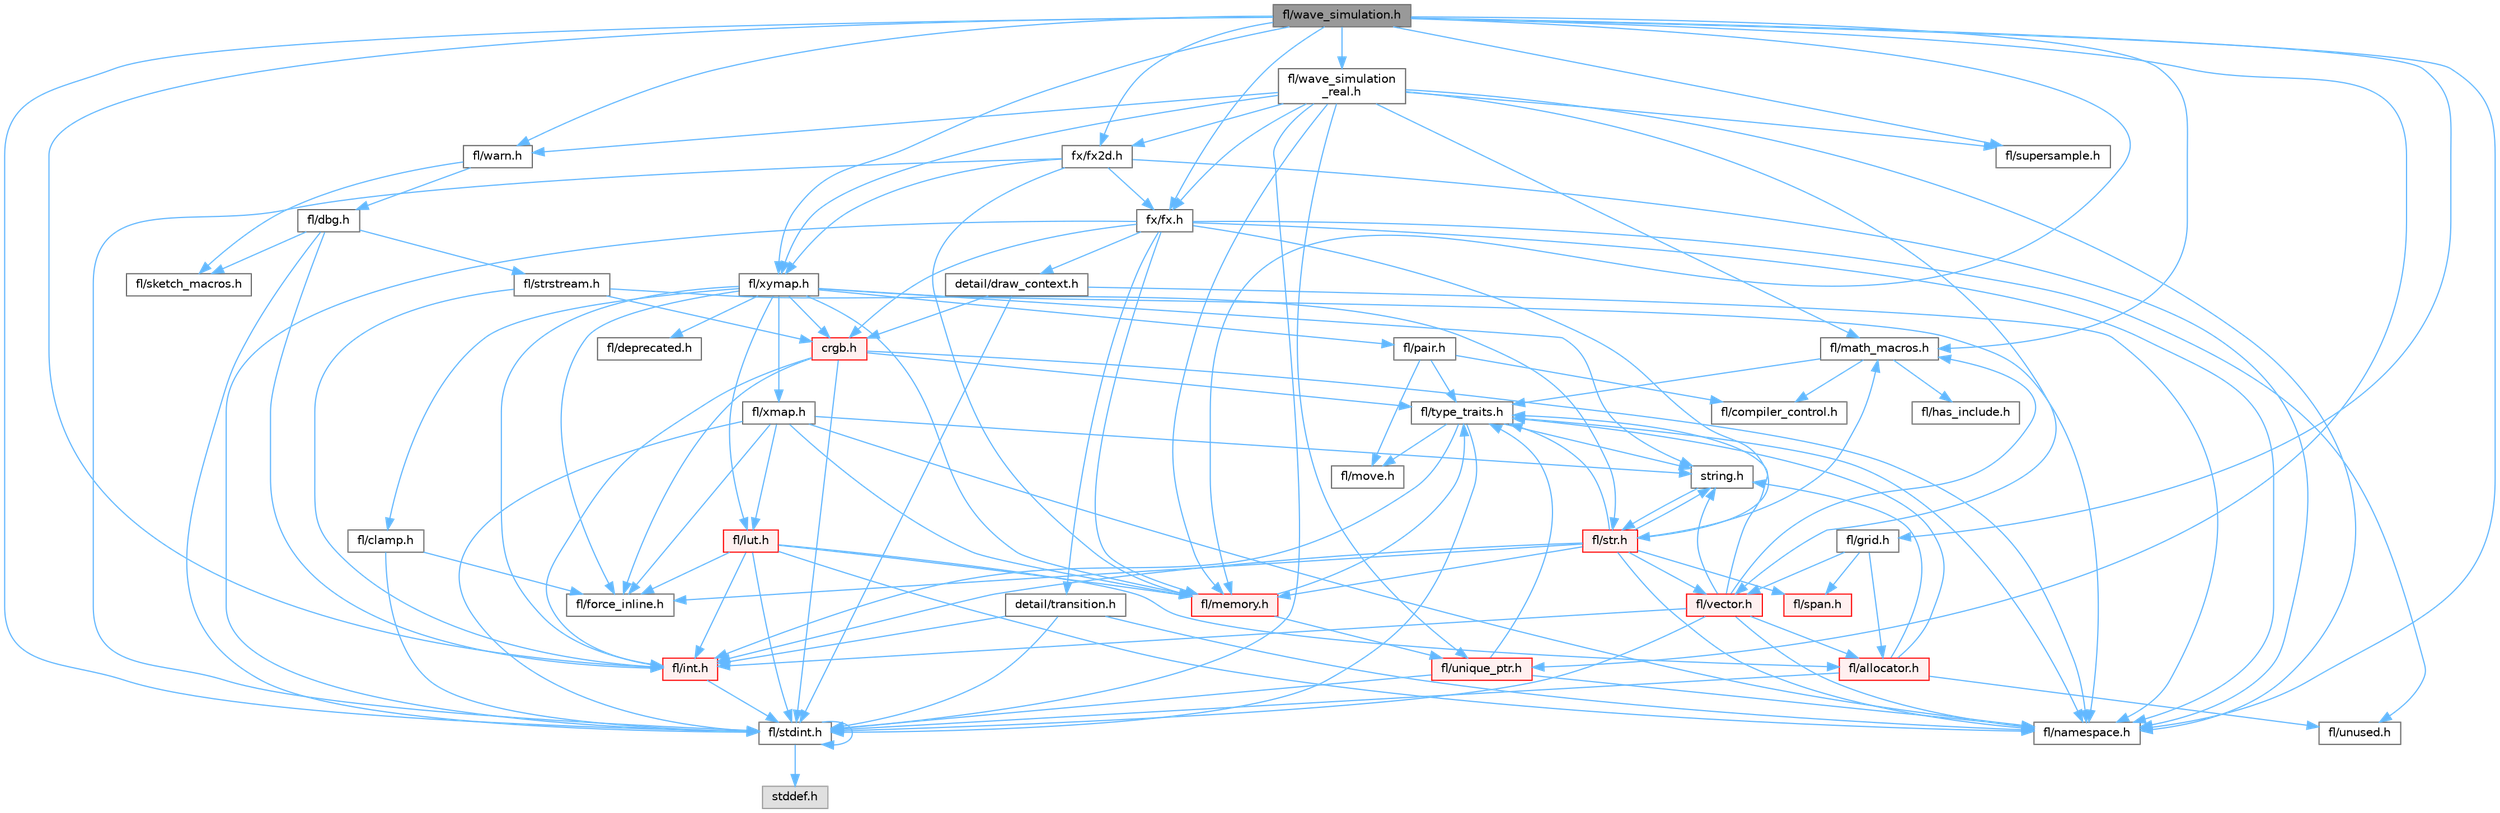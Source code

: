 digraph "fl/wave_simulation.h"
{
 // INTERACTIVE_SVG=YES
 // LATEX_PDF_SIZE
  bgcolor="transparent";
  edge [fontname=Helvetica,fontsize=10,labelfontname=Helvetica,labelfontsize=10];
  node [fontname=Helvetica,fontsize=10,shape=box,height=0.2,width=0.4];
  Node1 [id="Node000001",label="fl/wave_simulation.h",height=0.2,width=0.4,color="gray40", fillcolor="grey60", style="filled", fontcolor="black",tooltip=" "];
  Node1 -> Node2 [id="edge1_Node000001_Node000002",color="steelblue1",style="solid",tooltip=" "];
  Node2 [id="Node000002",label="fl/stdint.h",height=0.2,width=0.4,color="grey40", fillcolor="white", style="filled",URL="$df/dd8/stdint_8h.html",tooltip=" "];
  Node2 -> Node3 [id="edge2_Node000002_Node000003",color="steelblue1",style="solid",tooltip=" "];
  Node3 [id="Node000003",label="stddef.h",height=0.2,width=0.4,color="grey60", fillcolor="#E0E0E0", style="filled",tooltip=" "];
  Node2 -> Node2 [id="edge3_Node000002_Node000002",color="steelblue1",style="solid",tooltip=" "];
  Node1 -> Node4 [id="edge4_Node000001_Node000004",color="steelblue1",style="solid",tooltip=" "];
  Node4 [id="Node000004",label="fl/math_macros.h",height=0.2,width=0.4,color="grey40", fillcolor="white", style="filled",URL="$d8/db8/math__macros_8h.html",tooltip=" "];
  Node4 -> Node5 [id="edge5_Node000004_Node000005",color="steelblue1",style="solid",tooltip=" "];
  Node5 [id="Node000005",label="fl/has_include.h",height=0.2,width=0.4,color="grey40", fillcolor="white", style="filled",URL="$da/d99/has__include_8h.html",tooltip=" "];
  Node4 -> Node6 [id="edge6_Node000004_Node000006",color="steelblue1",style="solid",tooltip=" "];
  Node6 [id="Node000006",label="fl/compiler_control.h",height=0.2,width=0.4,color="grey40", fillcolor="white", style="filled",URL="$d4/d54/compiler__control_8h.html",tooltip=" "];
  Node4 -> Node7 [id="edge7_Node000004_Node000007",color="steelblue1",style="solid",tooltip=" "];
  Node7 [id="Node000007",label="fl/type_traits.h",height=0.2,width=0.4,color="grey40", fillcolor="white", style="filled",URL="$df/d63/type__traits_8h.html",tooltip=" "];
  Node7 -> Node8 [id="edge8_Node000007_Node000008",color="steelblue1",style="solid",tooltip=" "];
  Node8 [id="Node000008",label="string.h",height=0.2,width=0.4,color="grey40", fillcolor="white", style="filled",URL="$da/d66/string_8h.html",tooltip=" "];
  Node8 -> Node9 [id="edge9_Node000008_Node000009",color="steelblue1",style="solid",tooltip=" "];
  Node9 [id="Node000009",label="fl/str.h",height=0.2,width=0.4,color="red", fillcolor="#FFF0F0", style="filled",URL="$d1/d93/str_8h.html",tooltip=" "];
  Node9 -> Node10 [id="edge10_Node000009_Node000010",color="steelblue1",style="solid",tooltip=" "];
  Node10 [id="Node000010",label="fl/int.h",height=0.2,width=0.4,color="red", fillcolor="#FFF0F0", style="filled",URL="$d3/d7e/int_8h.html",tooltip=" "];
  Node10 -> Node2 [id="edge11_Node000010_Node000002",color="steelblue1",style="solid",tooltip=" "];
  Node9 -> Node8 [id="edge12_Node000009_Node000008",color="steelblue1",style="solid",tooltip=" "];
  Node9 -> Node4 [id="edge13_Node000009_Node000004",color="steelblue1",style="solid",tooltip=" "];
  Node9 -> Node18 [id="edge14_Node000009_Node000018",color="steelblue1",style="solid",tooltip=" "];
  Node18 [id="Node000018",label="fl/namespace.h",height=0.2,width=0.4,color="grey40", fillcolor="white", style="filled",URL="$df/d2a/namespace_8h.html",tooltip="Implements the FastLED namespace macros."];
  Node9 -> Node19 [id="edge15_Node000009_Node000019",color="steelblue1",style="solid",tooltip=" "];
  Node19 [id="Node000019",label="fl/memory.h",height=0.2,width=0.4,color="red", fillcolor="#FFF0F0", style="filled",URL="$dc/d18/memory_8h.html",tooltip=" "];
  Node19 -> Node22 [id="edge16_Node000019_Node000022",color="steelblue1",style="solid",tooltip=" "];
  Node22 [id="Node000022",label="fl/unique_ptr.h",height=0.2,width=0.4,color="red", fillcolor="#FFF0F0", style="filled",URL="$da/d4b/unique__ptr_8h.html",tooltip=" "];
  Node22 -> Node18 [id="edge17_Node000022_Node000018",color="steelblue1",style="solid",tooltip=" "];
  Node22 -> Node7 [id="edge18_Node000022_Node000007",color="steelblue1",style="solid",tooltip=" "];
  Node22 -> Node2 [id="edge19_Node000022_Node000002",color="steelblue1",style="solid",tooltip=" "];
  Node19 -> Node7 [id="edge20_Node000019_Node000007",color="steelblue1",style="solid",tooltip=" "];
  Node9 -> Node7 [id="edge21_Node000009_Node000007",color="steelblue1",style="solid",tooltip=" "];
  Node9 -> Node46 [id="edge22_Node000009_Node000046",color="steelblue1",style="solid",tooltip=" "];
  Node46 [id="Node000046",label="fl/vector.h",height=0.2,width=0.4,color="red", fillcolor="#FFF0F0", style="filled",URL="$d6/d68/vector_8h.html",tooltip=" "];
  Node46 -> Node2 [id="edge23_Node000046_Node000002",color="steelblue1",style="solid",tooltip=" "];
  Node46 -> Node10 [id="edge24_Node000046_Node000010",color="steelblue1",style="solid",tooltip=" "];
  Node46 -> Node8 [id="edge25_Node000046_Node000008",color="steelblue1",style="solid",tooltip=" "];
  Node46 -> Node4 [id="edge26_Node000046_Node000004",color="steelblue1",style="solid",tooltip=" "];
  Node46 -> Node18 [id="edge27_Node000046_Node000018",color="steelblue1",style="solid",tooltip=" "];
  Node46 -> Node28 [id="edge28_Node000046_Node000028",color="steelblue1",style="solid",tooltip=" "];
  Node28 [id="Node000028",label="fl/allocator.h",height=0.2,width=0.4,color="red", fillcolor="#FFF0F0", style="filled",URL="$da/da9/allocator_8h.html",tooltip=" "];
  Node28 -> Node8 [id="edge29_Node000028_Node000008",color="steelblue1",style="solid",tooltip=" "];
  Node28 -> Node7 [id="edge30_Node000028_Node000007",color="steelblue1",style="solid",tooltip=" "];
  Node28 -> Node32 [id="edge31_Node000028_Node000032",color="steelblue1",style="solid",tooltip=" "];
  Node32 [id="Node000032",label="fl/unused.h",height=0.2,width=0.4,color="grey40", fillcolor="white", style="filled",URL="$d8/d4b/unused_8h.html",tooltip=" "];
  Node28 -> Node2 [id="edge32_Node000028_Node000002",color="steelblue1",style="solid",tooltip=" "];
  Node46 -> Node7 [id="edge33_Node000046_Node000007",color="steelblue1",style="solid",tooltip=" "];
  Node9 -> Node49 [id="edge34_Node000009_Node000049",color="steelblue1",style="solid",tooltip=" "];
  Node49 [id="Node000049",label="fl/span.h",height=0.2,width=0.4,color="red", fillcolor="#FFF0F0", style="filled",URL="$d4/d7a/span_8h.html",tooltip=" "];
  Node9 -> Node15 [id="edge35_Node000009_Node000015",color="steelblue1",style="solid",tooltip=" "];
  Node15 [id="Node000015",label="fl/force_inline.h",height=0.2,width=0.4,color="grey40", fillcolor="white", style="filled",URL="$d4/d64/force__inline_8h.html",tooltip=" "];
  Node7 -> Node2 [id="edge36_Node000007_Node000002",color="steelblue1",style="solid",tooltip=" "];
  Node7 -> Node18 [id="edge37_Node000007_Node000018",color="steelblue1",style="solid",tooltip=" "];
  Node7 -> Node17 [id="edge38_Node000007_Node000017",color="steelblue1",style="solid",tooltip=" "];
  Node17 [id="Node000017",label="fl/move.h",height=0.2,width=0.4,color="grey40", fillcolor="white", style="filled",URL="$d9/d83/move_8h.html",tooltip=" "];
  Node7 -> Node10 [id="edge39_Node000007_Node000010",color="steelblue1",style="solid",tooltip=" "];
  Node1 -> Node18 [id="edge40_Node000001_Node000018",color="steelblue1",style="solid",tooltip=" "];
  Node1 -> Node22 [id="edge41_Node000001_Node000022",color="steelblue1",style="solid",tooltip=" "];
  Node1 -> Node51 [id="edge42_Node000001_Node000051",color="steelblue1",style="solid",tooltip=" "];
  Node51 [id="Node000051",label="fl/warn.h",height=0.2,width=0.4,color="grey40", fillcolor="white", style="filled",URL="$de/d77/warn_8h.html",tooltip=" "];
  Node51 -> Node52 [id="edge43_Node000051_Node000052",color="steelblue1",style="solid",tooltip=" "];
  Node52 [id="Node000052",label="fl/dbg.h",height=0.2,width=0.4,color="grey40", fillcolor="white", style="filled",URL="$d6/d01/dbg_8h.html",tooltip=" "];
  Node52 -> Node53 [id="edge44_Node000052_Node000053",color="steelblue1",style="solid",tooltip=" "];
  Node53 [id="Node000053",label="fl/strstream.h",height=0.2,width=0.4,color="grey40", fillcolor="white", style="filled",URL="$d8/d00/strstream_8h.html",tooltip=" "];
  Node53 -> Node10 [id="edge45_Node000053_Node000010",color="steelblue1",style="solid",tooltip=" "];
  Node53 -> Node9 [id="edge46_Node000053_Node000009",color="steelblue1",style="solid",tooltip=" "];
  Node53 -> Node54 [id="edge47_Node000053_Node000054",color="steelblue1",style="solid",tooltip=" "];
  Node54 [id="Node000054",label="crgb.h",height=0.2,width=0.4,color="red", fillcolor="#FFF0F0", style="filled",URL="$db/dd1/crgb_8h.html",tooltip="Defines the red, green, and blue (RGB) pixel struct."];
  Node54 -> Node2 [id="edge48_Node000054_Node000002",color="steelblue1",style="solid",tooltip=" "];
  Node54 -> Node10 [id="edge49_Node000054_Node000010",color="steelblue1",style="solid",tooltip=" "];
  Node54 -> Node18 [id="edge50_Node000054_Node000018",color="steelblue1",style="solid",tooltip=" "];
  Node54 -> Node15 [id="edge51_Node000054_Node000015",color="steelblue1",style="solid",tooltip=" "];
  Node54 -> Node7 [id="edge52_Node000054_Node000007",color="steelblue1",style="solid",tooltip=" "];
  Node52 -> Node62 [id="edge53_Node000052_Node000062",color="steelblue1",style="solid",tooltip=" "];
  Node62 [id="Node000062",label="fl/sketch_macros.h",height=0.2,width=0.4,color="grey40", fillcolor="white", style="filled",URL="$d1/dbc/sketch__macros_8h.html",tooltip=" "];
  Node52 -> Node10 [id="edge54_Node000052_Node000010",color="steelblue1",style="solid",tooltip=" "];
  Node52 -> Node2 [id="edge55_Node000052_Node000002",color="steelblue1",style="solid",tooltip=" "];
  Node51 -> Node62 [id="edge56_Node000051_Node000062",color="steelblue1",style="solid",tooltip=" "];
  Node1 -> Node63 [id="edge57_Node000001_Node000063",color="steelblue1",style="solid",tooltip=" "];
  Node63 [id="Node000063",label="fl/wave_simulation\l_real.h",height=0.2,width=0.4,color="grey40", fillcolor="white", style="filled",URL="$dd/d8e/wave__simulation__real_8h.html",tooltip=" "];
  Node63 -> Node2 [id="edge58_Node000063_Node000002",color="steelblue1",style="solid",tooltip=" "];
  Node63 -> Node4 [id="edge59_Node000063_Node000004",color="steelblue1",style="solid",tooltip=" "];
  Node63 -> Node18 [id="edge60_Node000063_Node000018",color="steelblue1",style="solid",tooltip=" "];
  Node63 -> Node22 [id="edge61_Node000063_Node000022",color="steelblue1",style="solid",tooltip=" "];
  Node63 -> Node46 [id="edge62_Node000063_Node000046",color="steelblue1",style="solid",tooltip=" "];
  Node63 -> Node51 [id="edge63_Node000063_Node000051",color="steelblue1",style="solid",tooltip=" "];
  Node63 -> Node19 [id="edge64_Node000063_Node000019",color="steelblue1",style="solid",tooltip=" "];
  Node63 -> Node64 [id="edge65_Node000063_Node000064",color="steelblue1",style="solid",tooltip=" "];
  Node64 [id="Node000064",label="fl/supersample.h",height=0.2,width=0.4,color="grey40", fillcolor="white", style="filled",URL="$d2/dce/supersample_8h.html",tooltip=" "];
  Node63 -> Node65 [id="edge66_Node000063_Node000065",color="steelblue1",style="solid",tooltip=" "];
  Node65 [id="Node000065",label="fl/xymap.h",height=0.2,width=0.4,color="grey40", fillcolor="white", style="filled",URL="$da/d61/xymap_8h.html",tooltip=" "];
  Node65 -> Node10 [id="edge67_Node000065_Node000010",color="steelblue1",style="solid",tooltip=" "];
  Node65 -> Node18 [id="edge68_Node000065_Node000018",color="steelblue1",style="solid",tooltip=" "];
  Node65 -> Node15 [id="edge69_Node000065_Node000015",color="steelblue1",style="solid",tooltip=" "];
  Node65 -> Node66 [id="edge70_Node000065_Node000066",color="steelblue1",style="solid",tooltip=" "];
  Node66 [id="Node000066",label="fl/pair.h",height=0.2,width=0.4,color="grey40", fillcolor="white", style="filled",URL="$d3/d41/pair_8h.html",tooltip=" "];
  Node66 -> Node17 [id="edge71_Node000066_Node000017",color="steelblue1",style="solid",tooltip=" "];
  Node66 -> Node6 [id="edge72_Node000066_Node000006",color="steelblue1",style="solid",tooltip=" "];
  Node66 -> Node7 [id="edge73_Node000066_Node000007",color="steelblue1",style="solid",tooltip=" "];
  Node65 -> Node8 [id="edge74_Node000065_Node000008",color="steelblue1",style="solid",tooltip=" "];
  Node65 -> Node54 [id="edge75_Node000065_Node000054",color="steelblue1",style="solid",tooltip=" "];
  Node65 -> Node14 [id="edge76_Node000065_Node000014",color="steelblue1",style="solid",tooltip=" "];
  Node14 [id="Node000014",label="fl/clamp.h",height=0.2,width=0.4,color="grey40", fillcolor="white", style="filled",URL="$d6/dd3/clamp_8h.html",tooltip=" "];
  Node14 -> Node2 [id="edge77_Node000014_Node000002",color="steelblue1",style="solid",tooltip=" "];
  Node14 -> Node15 [id="edge78_Node000014_Node000015",color="steelblue1",style="solid",tooltip=" "];
  Node65 -> Node67 [id="edge79_Node000065_Node000067",color="steelblue1",style="solid",tooltip=" "];
  Node67 [id="Node000067",label="fl/lut.h",height=0.2,width=0.4,color="red", fillcolor="#FFF0F0", style="filled",URL="$db/d54/lut_8h.html",tooltip=" "];
  Node67 -> Node28 [id="edge80_Node000067_Node000028",color="steelblue1",style="solid",tooltip=" "];
  Node67 -> Node15 [id="edge81_Node000067_Node000015",color="steelblue1",style="solid",tooltip=" "];
  Node67 -> Node19 [id="edge82_Node000067_Node000019",color="steelblue1",style="solid",tooltip=" "];
  Node67 -> Node2 [id="edge83_Node000067_Node000002",color="steelblue1",style="solid",tooltip=" "];
  Node67 -> Node10 [id="edge84_Node000067_Node000010",color="steelblue1",style="solid",tooltip=" "];
  Node67 -> Node18 [id="edge85_Node000067_Node000018",color="steelblue1",style="solid",tooltip=" "];
  Node65 -> Node19 [id="edge86_Node000065_Node000019",color="steelblue1",style="solid",tooltip=" "];
  Node65 -> Node37 [id="edge87_Node000065_Node000037",color="steelblue1",style="solid",tooltip=" "];
  Node37 [id="Node000037",label="fl/deprecated.h",height=0.2,width=0.4,color="grey40", fillcolor="white", style="filled",URL="$d4/dce/deprecated_8h.html",tooltip=" "];
  Node65 -> Node68 [id="edge88_Node000065_Node000068",color="steelblue1",style="solid",tooltip=" "];
  Node68 [id="Node000068",label="fl/xmap.h",height=0.2,width=0.4,color="grey40", fillcolor="white", style="filled",URL="$dd/dcc/xmap_8h.html",tooltip=" "];
  Node68 -> Node2 [id="edge89_Node000068_Node000002",color="steelblue1",style="solid",tooltip=" "];
  Node68 -> Node8 [id="edge90_Node000068_Node000008",color="steelblue1",style="solid",tooltip=" "];
  Node68 -> Node15 [id="edge91_Node000068_Node000015",color="steelblue1",style="solid",tooltip=" "];
  Node68 -> Node67 [id="edge92_Node000068_Node000067",color="steelblue1",style="solid",tooltip=" "];
  Node68 -> Node19 [id="edge93_Node000068_Node000019",color="steelblue1",style="solid",tooltip=" "];
  Node68 -> Node18 [id="edge94_Node000068_Node000018",color="steelblue1",style="solid",tooltip=" "];
  Node63 -> Node69 [id="edge95_Node000063_Node000069",color="steelblue1",style="solid",tooltip=" "];
  Node69 [id="Node000069",label="fx/fx.h",height=0.2,width=0.4,color="grey40", fillcolor="white", style="filled",URL="$d2/d0c/fx_8h.html",tooltip=" "];
  Node69 -> Node2 [id="edge96_Node000069_Node000002",color="steelblue1",style="solid",tooltip=" "];
  Node69 -> Node54 [id="edge97_Node000069_Node000054",color="steelblue1",style="solid",tooltip=" "];
  Node69 -> Node70 [id="edge98_Node000069_Node000070",color="steelblue1",style="solid",tooltip=" "];
  Node70 [id="Node000070",label="detail/draw_context.h",height=0.2,width=0.4,color="grey40", fillcolor="white", style="filled",URL="$db/ded/draw__context_8h.html",tooltip=" "];
  Node70 -> Node54 [id="edge99_Node000070_Node000054",color="steelblue1",style="solid",tooltip=" "];
  Node70 -> Node18 [id="edge100_Node000070_Node000018",color="steelblue1",style="solid",tooltip=" "];
  Node70 -> Node2 [id="edge101_Node000070_Node000002",color="steelblue1",style="solid",tooltip=" "];
  Node69 -> Node71 [id="edge102_Node000069_Node000071",color="steelblue1",style="solid",tooltip=" "];
  Node71 [id="Node000071",label="detail/transition.h",height=0.2,width=0.4,color="grey40", fillcolor="white", style="filled",URL="$d7/df7/transition_8h.html",tooltip=" "];
  Node71 -> Node18 [id="edge103_Node000071_Node000018",color="steelblue1",style="solid",tooltip=" "];
  Node71 -> Node2 [id="edge104_Node000071_Node000002",color="steelblue1",style="solid",tooltip=" "];
  Node71 -> Node10 [id="edge105_Node000071_Node000010",color="steelblue1",style="solid",tooltip=" "];
  Node69 -> Node18 [id="edge106_Node000069_Node000018",color="steelblue1",style="solid",tooltip=" "];
  Node69 -> Node19 [id="edge107_Node000069_Node000019",color="steelblue1",style="solid",tooltip=" "];
  Node69 -> Node9 [id="edge108_Node000069_Node000009",color="steelblue1",style="solid",tooltip=" "];
  Node69 -> Node32 [id="edge109_Node000069_Node000032",color="steelblue1",style="solid",tooltip=" "];
  Node63 -> Node72 [id="edge110_Node000063_Node000072",color="steelblue1",style="solid",tooltip=" "];
  Node72 [id="Node000072",label="fx/fx2d.h",height=0.2,width=0.4,color="grey40", fillcolor="white", style="filled",URL="$d9/d43/fx2d_8h.html",tooltip=" "];
  Node72 -> Node2 [id="edge111_Node000072_Node000002",color="steelblue1",style="solid",tooltip=" "];
  Node72 -> Node18 [id="edge112_Node000072_Node000018",color="steelblue1",style="solid",tooltip=" "];
  Node72 -> Node19 [id="edge113_Node000072_Node000019",color="steelblue1",style="solid",tooltip=" "];
  Node72 -> Node65 [id="edge114_Node000072_Node000065",color="steelblue1",style="solid",tooltip=" "];
  Node72 -> Node69 [id="edge115_Node000072_Node000069",color="steelblue1",style="solid",tooltip=" "];
  Node1 -> Node73 [id="edge116_Node000001_Node000073",color="steelblue1",style="solid",tooltip=" "];
  Node73 [id="Node000073",label="fl/grid.h",height=0.2,width=0.4,color="grey40", fillcolor="white", style="filled",URL="$da/d15/grid_8h.html",tooltip=" "];
  Node73 -> Node49 [id="edge117_Node000073_Node000049",color="steelblue1",style="solid",tooltip=" "];
  Node73 -> Node46 [id="edge118_Node000073_Node000046",color="steelblue1",style="solid",tooltip=" "];
  Node73 -> Node28 [id="edge119_Node000073_Node000028",color="steelblue1",style="solid",tooltip=" "];
  Node1 -> Node19 [id="edge120_Node000001_Node000019",color="steelblue1",style="solid",tooltip=" "];
  Node1 -> Node64 [id="edge121_Node000001_Node000064",color="steelblue1",style="solid",tooltip=" "];
  Node1 -> Node65 [id="edge122_Node000001_Node000065",color="steelblue1",style="solid",tooltip=" "];
  Node1 -> Node69 [id="edge123_Node000001_Node000069",color="steelblue1",style="solid",tooltip=" "];
  Node1 -> Node72 [id="edge124_Node000001_Node000072",color="steelblue1",style="solid",tooltip=" "];
  Node1 -> Node10 [id="edge125_Node000001_Node000010",color="steelblue1",style="solid",tooltip=" "];
}
